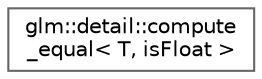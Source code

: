 digraph "Graphical Class Hierarchy"
{
 // LATEX_PDF_SIZE
  bgcolor="transparent";
  edge [fontname=Helvetica,fontsize=10,labelfontname=Helvetica,labelfontsize=10];
  node [fontname=Helvetica,fontsize=10,shape=box,height=0.2,width=0.4];
  rankdir="LR";
  Node0 [id="Node000000",label="glm::detail::compute\l_equal\< T, isFloat \>",height=0.2,width=0.4,color="grey40", fillcolor="white", style="filled",URL="$structglm_1_1detail_1_1compute__equal.html",tooltip=" "];
}

